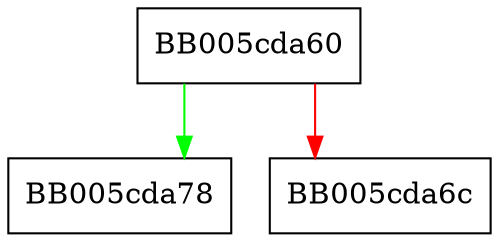 digraph EVP_MAC_CTX_get_params {
  node [shape="box"];
  graph [splines=ortho];
  BB005cda60 -> BB005cda78 [color="green"];
  BB005cda60 -> BB005cda6c [color="red"];
}